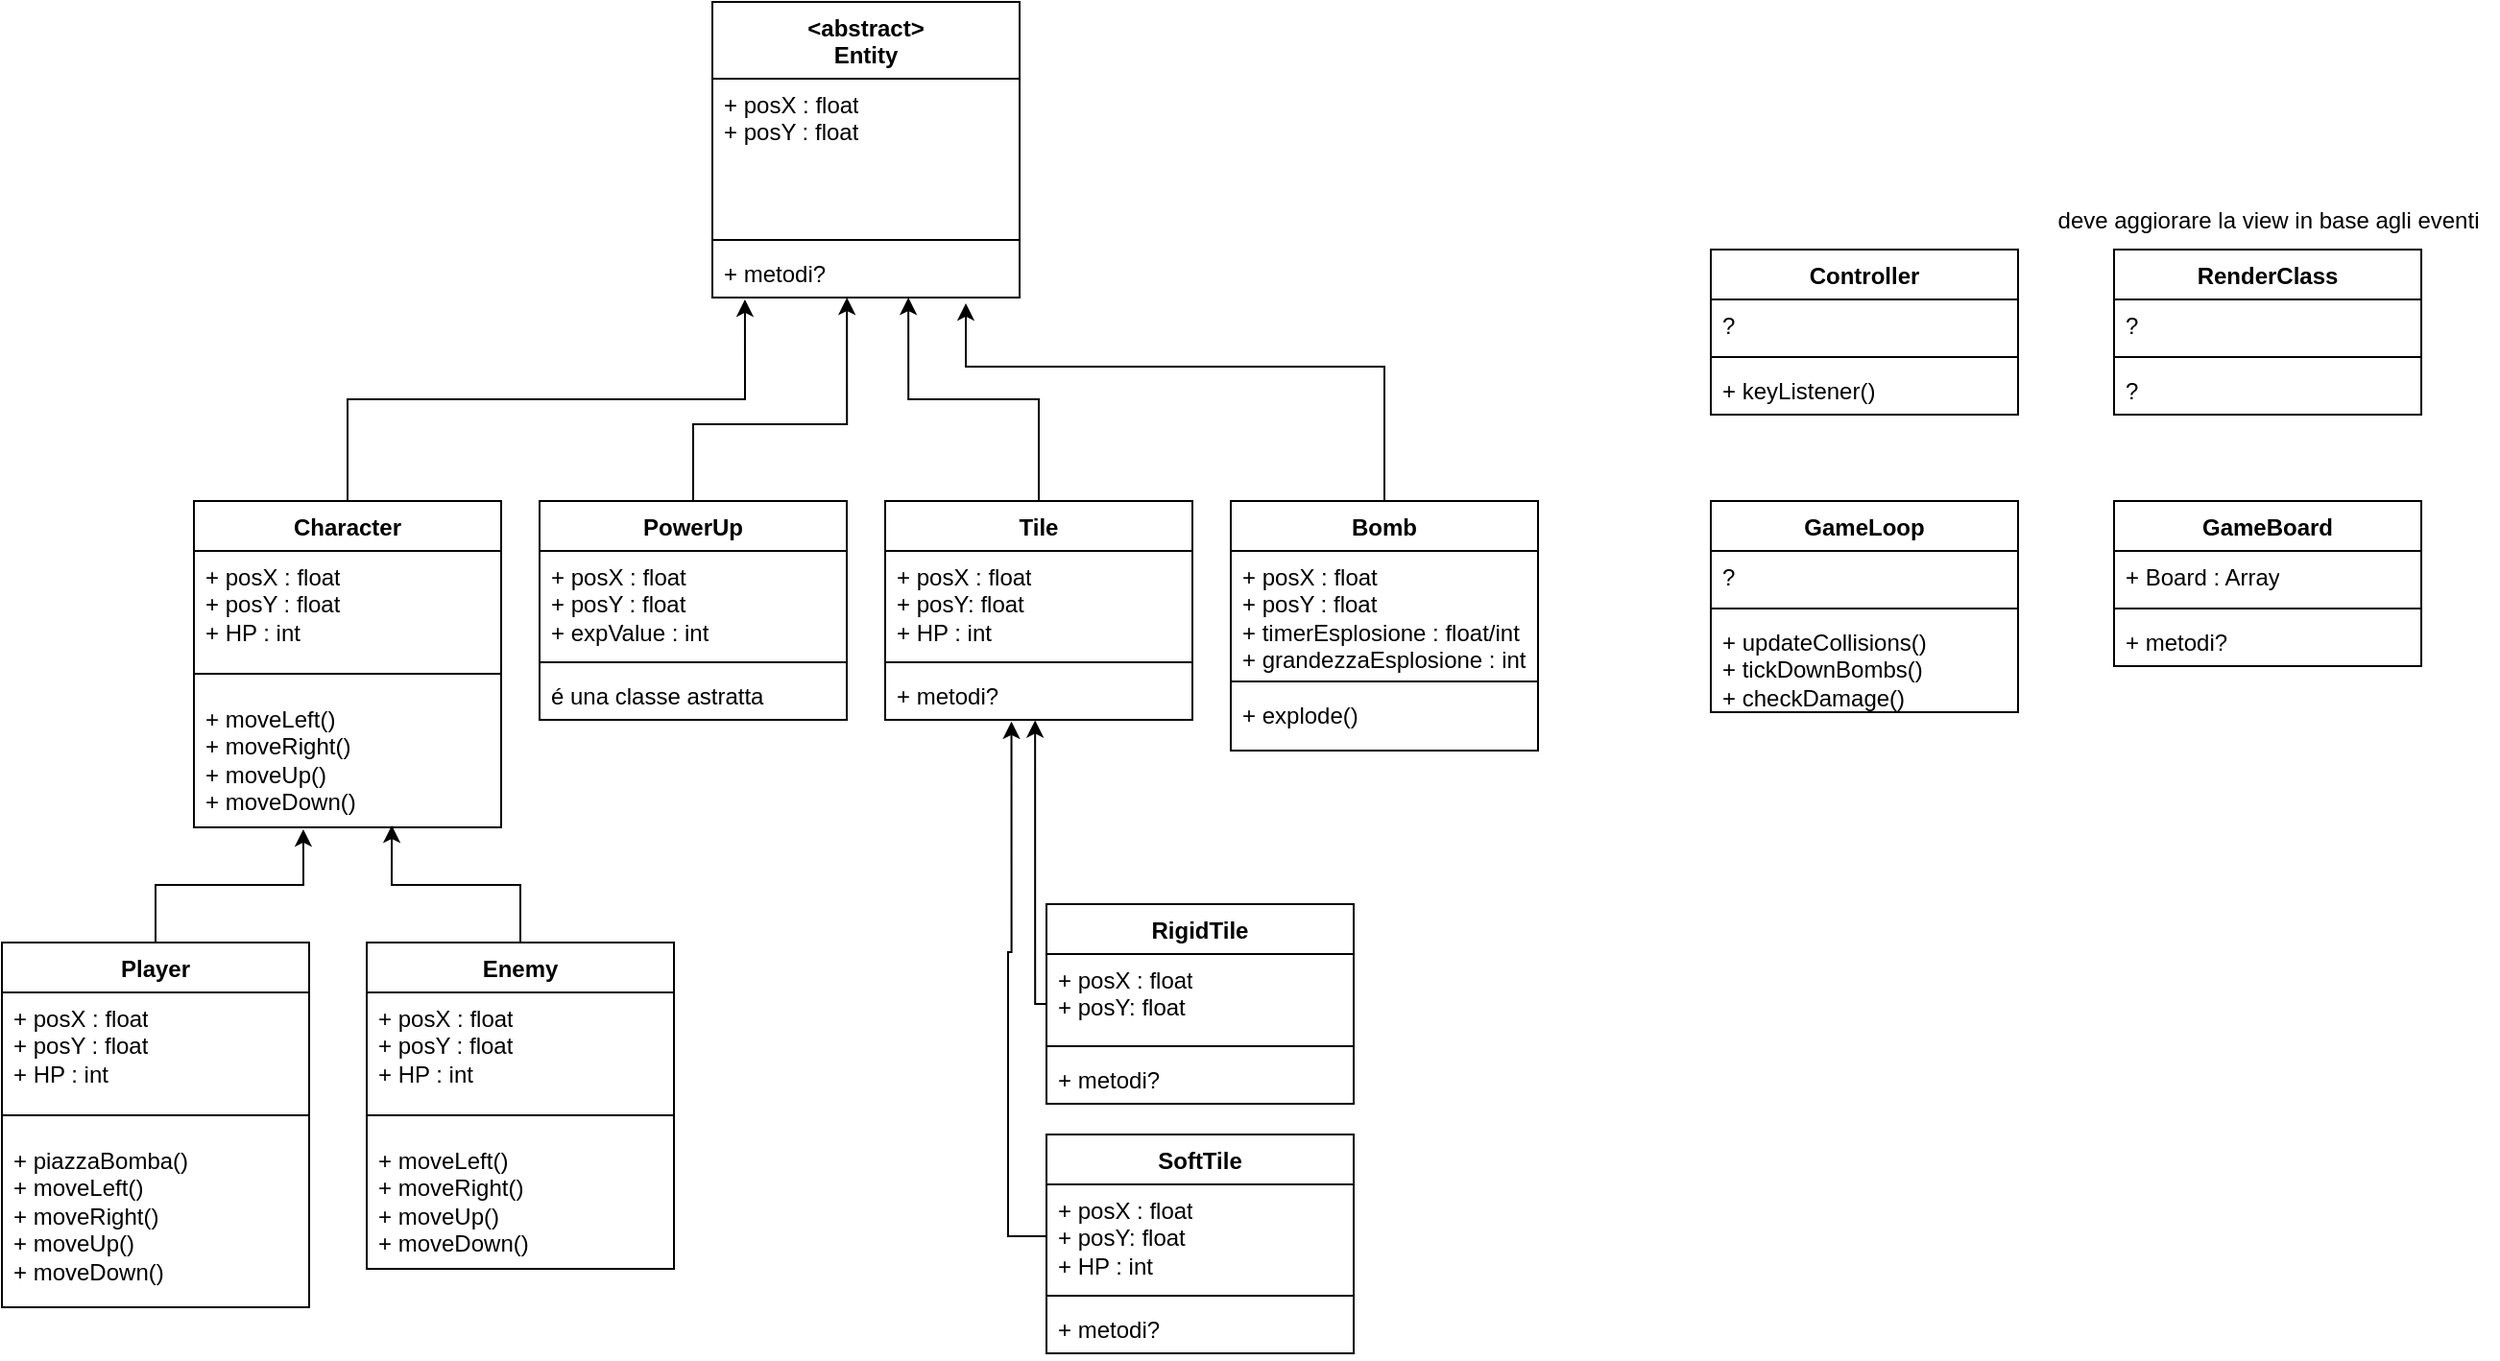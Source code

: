 <mxfile version="21.1.2" type="google">
  <diagram id="C5RBs43oDa-KdzZeNtuy" name="Page-1">
    <mxGraphModel grid="1" page="1" gridSize="10" guides="1" tooltips="1" connect="1" arrows="1" fold="1" pageScale="1" pageWidth="827" pageHeight="1169" math="0" shadow="0">
      <root>
        <mxCell id="WIyWlLk6GJQsqaUBKTNV-0" />
        <mxCell id="WIyWlLk6GJQsqaUBKTNV-1" parent="WIyWlLk6GJQsqaUBKTNV-0" />
        <mxCell id="6UNbvvUsNdTvcG0QLBmH-8" value="GameBoard" style="swimlane;fontStyle=1;align=center;verticalAlign=top;childLayout=stackLayout;horizontal=1;startSize=26;horizontalStack=0;resizeParent=1;resizeParentMax=0;resizeLast=0;collapsible=1;marginBottom=0;whiteSpace=wrap;html=1;rounded=0;" vertex="1" parent="WIyWlLk6GJQsqaUBKTNV-1">
          <mxGeometry x="810" y="630" width="160" height="86" as="geometry" />
        </mxCell>
        <mxCell id="6UNbvvUsNdTvcG0QLBmH-9" value="+ Board : Array" style="text;strokeColor=none;fillColor=none;align=left;verticalAlign=top;spacingLeft=4;spacingRight=4;overflow=hidden;rotatable=0;points=[[0,0.5],[1,0.5]];portConstraint=eastwest;whiteSpace=wrap;html=1;rounded=0;" vertex="1" parent="6UNbvvUsNdTvcG0QLBmH-8">
          <mxGeometry y="26" width="160" height="26" as="geometry" />
        </mxCell>
        <mxCell id="6UNbvvUsNdTvcG0QLBmH-10" value="" style="line;strokeWidth=1;fillColor=none;align=left;verticalAlign=middle;spacingTop=-1;spacingLeft=3;spacingRight=3;rotatable=0;labelPosition=right;points=[];portConstraint=eastwest;strokeColor=inherit;rounded=0;" vertex="1" parent="6UNbvvUsNdTvcG0QLBmH-8">
          <mxGeometry y="52" width="160" height="8" as="geometry" />
        </mxCell>
        <mxCell id="6UNbvvUsNdTvcG0QLBmH-11" value="+ metodi?" style="text;strokeColor=none;fillColor=none;align=left;verticalAlign=top;spacingLeft=4;spacingRight=4;overflow=hidden;rotatable=0;points=[[0,0.5],[1,0.5]];portConstraint=eastwest;whiteSpace=wrap;html=1;rounded=0;" vertex="1" parent="6UNbvvUsNdTvcG0QLBmH-8">
          <mxGeometry y="60" width="160" height="26" as="geometry" />
        </mxCell>
        <mxCell id="6UNbvvUsNdTvcG0QLBmH-50" style="edgeStyle=orthogonalEdgeStyle;rounded=0;orthogonalLoop=1;jettySize=auto;html=1;exitX=0.5;exitY=0;exitDx=0;exitDy=0;entryX=0.825;entryY=1.115;entryDx=0;entryDy=0;entryPerimeter=0;" edge="1" parent="WIyWlLk6GJQsqaUBKTNV-1" source="6UNbvvUsNdTvcG0QLBmH-12" target="6UNbvvUsNdTvcG0QLBmH-40">
          <mxGeometry relative="1" as="geometry">
            <Array as="points">
              <mxPoint x="430" y="560" />
              <mxPoint x="212" y="560" />
            </Array>
          </mxGeometry>
        </mxCell>
        <mxCell id="6UNbvvUsNdTvcG0QLBmH-12" value="Bomb" style="swimlane;fontStyle=1;align=center;verticalAlign=top;childLayout=stackLayout;horizontal=1;startSize=26;horizontalStack=0;resizeParent=1;resizeParentMax=0;resizeLast=0;collapsible=1;marginBottom=0;whiteSpace=wrap;html=1;rounded=0;" vertex="1" parent="WIyWlLk6GJQsqaUBKTNV-1">
          <mxGeometry x="350" y="630" width="160" height="130" as="geometry" />
        </mxCell>
        <mxCell id="6UNbvvUsNdTvcG0QLBmH-13" value="+ posX : float&lt;br&gt;+ posY : float&lt;br&gt;+ timerEsplosione : float/int&lt;br&gt;+ grandezzaEsplosione : int&lt;br&gt;" style="text;strokeColor=none;fillColor=none;align=left;verticalAlign=top;spacingLeft=4;spacingRight=4;overflow=hidden;rotatable=0;points=[[0,0.5],[1,0.5]];portConstraint=eastwest;whiteSpace=wrap;html=1;rounded=0;" vertex="1" parent="6UNbvvUsNdTvcG0QLBmH-12">
          <mxGeometry y="26" width="160" height="64" as="geometry" />
        </mxCell>
        <mxCell id="6UNbvvUsNdTvcG0QLBmH-14" value="" style="line;strokeWidth=1;fillColor=none;align=left;verticalAlign=middle;spacingTop=-1;spacingLeft=3;spacingRight=3;rotatable=0;labelPosition=right;points=[];portConstraint=eastwest;strokeColor=inherit;rounded=0;" vertex="1" parent="6UNbvvUsNdTvcG0QLBmH-12">
          <mxGeometry y="90" width="160" height="8" as="geometry" />
        </mxCell>
        <mxCell id="6UNbvvUsNdTvcG0QLBmH-15" value="+ explode()" style="text;strokeColor=none;fillColor=none;align=left;verticalAlign=top;spacingLeft=4;spacingRight=4;overflow=hidden;rotatable=0;points=[[0,0.5],[1,0.5]];portConstraint=eastwest;whiteSpace=wrap;html=1;rounded=0;" vertex="1" parent="6UNbvvUsNdTvcG0QLBmH-12">
          <mxGeometry y="98" width="160" height="32" as="geometry" />
        </mxCell>
        <mxCell id="6UNbvvUsNdTvcG0QLBmH-48" style="edgeStyle=orthogonalEdgeStyle;rounded=0;orthogonalLoop=1;jettySize=auto;html=1;exitX=0.5;exitY=0;exitDx=0;exitDy=0;entryX=0.438;entryY=1;entryDx=0;entryDy=0;entryPerimeter=0;" edge="1" parent="WIyWlLk6GJQsqaUBKTNV-1" source="6UNbvvUsNdTvcG0QLBmH-16" target="6UNbvvUsNdTvcG0QLBmH-40">
          <mxGeometry relative="1" as="geometry">
            <Array as="points">
              <mxPoint x="70" y="590" />
              <mxPoint x="150" y="590" />
            </Array>
          </mxGeometry>
        </mxCell>
        <mxCell id="6UNbvvUsNdTvcG0QLBmH-16" value="PowerUp" style="swimlane;fontStyle=1;align=center;verticalAlign=top;childLayout=stackLayout;horizontal=1;startSize=26;horizontalStack=0;resizeParent=1;resizeParentMax=0;resizeLast=0;collapsible=1;marginBottom=0;whiteSpace=wrap;html=1;rounded=0;" vertex="1" parent="WIyWlLk6GJQsqaUBKTNV-1">
          <mxGeometry x="-10" y="630" width="160" height="114" as="geometry" />
        </mxCell>
        <mxCell id="6UNbvvUsNdTvcG0QLBmH-17" value="+ posX : float&lt;br&gt;+ posY : float&lt;br&gt;+ expValue : int" style="text;strokeColor=none;fillColor=none;align=left;verticalAlign=top;spacingLeft=4;spacingRight=4;overflow=hidden;rotatable=0;points=[[0,0.5],[1,0.5]];portConstraint=eastwest;whiteSpace=wrap;html=1;rounded=0;" vertex="1" parent="6UNbvvUsNdTvcG0QLBmH-16">
          <mxGeometry y="26" width="160" height="54" as="geometry" />
        </mxCell>
        <mxCell id="6UNbvvUsNdTvcG0QLBmH-18" value="" style="line;strokeWidth=1;fillColor=none;align=left;verticalAlign=middle;spacingTop=-1;spacingLeft=3;spacingRight=3;rotatable=0;labelPosition=right;points=[];portConstraint=eastwest;strokeColor=inherit;rounded=0;" vertex="1" parent="6UNbvvUsNdTvcG0QLBmH-16">
          <mxGeometry y="80" width="160" height="8" as="geometry" />
        </mxCell>
        <mxCell id="6UNbvvUsNdTvcG0QLBmH-19" value="é una classe astratta&lt;br&gt;" style="text;strokeColor=none;fillColor=none;align=left;verticalAlign=top;spacingLeft=4;spacingRight=4;overflow=hidden;rotatable=0;points=[[0,0.5],[1,0.5]];portConstraint=eastwest;whiteSpace=wrap;html=1;rounded=0;" vertex="1" parent="6UNbvvUsNdTvcG0QLBmH-16">
          <mxGeometry y="88" width="160" height="26" as="geometry" />
        </mxCell>
        <mxCell id="6UNbvvUsNdTvcG0QLBmH-47" style="edgeStyle=orthogonalEdgeStyle;rounded=0;orthogonalLoop=1;jettySize=auto;html=1;exitX=0.5;exitY=0;exitDx=0;exitDy=0;entryX=0.106;entryY=1.038;entryDx=0;entryDy=0;entryPerimeter=0;" edge="1" parent="WIyWlLk6GJQsqaUBKTNV-1" source="6UNbvvUsNdTvcG0QLBmH-20" target="6UNbvvUsNdTvcG0QLBmH-40">
          <mxGeometry relative="1" as="geometry" />
        </mxCell>
        <mxCell id="6UNbvvUsNdTvcG0QLBmH-20" value="Character" style="swimlane;fontStyle=1;align=center;verticalAlign=top;childLayout=stackLayout;horizontal=1;startSize=26;horizontalStack=0;resizeParent=1;resizeParentMax=0;resizeLast=0;collapsible=1;marginBottom=0;whiteSpace=wrap;html=1;rounded=0;" vertex="1" parent="WIyWlLk6GJQsqaUBKTNV-1">
          <mxGeometry x="-190" y="630" width="160" height="170" as="geometry" />
        </mxCell>
        <mxCell id="6UNbvvUsNdTvcG0QLBmH-21" value="+ posX : float&lt;br&gt;+ posY : float&lt;br&gt;+ HP : int" style="text;strokeColor=none;fillColor=none;align=left;verticalAlign=top;spacingLeft=4;spacingRight=4;overflow=hidden;rotatable=0;points=[[0,0.5],[1,0.5]];portConstraint=eastwest;whiteSpace=wrap;html=1;rounded=0;" vertex="1" parent="6UNbvvUsNdTvcG0QLBmH-20">
          <mxGeometry y="26" width="160" height="54" as="geometry" />
        </mxCell>
        <mxCell id="6UNbvvUsNdTvcG0QLBmH-22" value="" style="line;strokeWidth=1;fillColor=none;align=left;verticalAlign=middle;spacingTop=-1;spacingLeft=3;spacingRight=3;rotatable=0;labelPosition=right;points=[];portConstraint=eastwest;strokeColor=inherit;rounded=0;" vertex="1" parent="6UNbvvUsNdTvcG0QLBmH-20">
          <mxGeometry y="80" width="160" height="20" as="geometry" />
        </mxCell>
        <mxCell id="6UNbvvUsNdTvcG0QLBmH-23" value="+ moveLeft()&lt;br&gt;+ moveRight()&lt;br&gt;+ moveUp()&lt;br&gt;+ moveDown()" style="text;strokeColor=none;fillColor=none;align=left;verticalAlign=top;spacingLeft=4;spacingRight=4;overflow=hidden;rotatable=0;points=[[0,0.5],[1,0.5]];portConstraint=eastwest;whiteSpace=wrap;html=1;rounded=0;" vertex="1" parent="6UNbvvUsNdTvcG0QLBmH-20">
          <mxGeometry y="100" width="160" height="70" as="geometry" />
        </mxCell>
        <mxCell id="6UNbvvUsNdTvcG0QLBmH-24" value="RenderClass" style="swimlane;fontStyle=1;align=center;verticalAlign=top;childLayout=stackLayout;horizontal=1;startSize=26;horizontalStack=0;resizeParent=1;resizeParentMax=0;resizeLast=0;collapsible=1;marginBottom=0;whiteSpace=wrap;html=1;rounded=0;" vertex="1" parent="WIyWlLk6GJQsqaUBKTNV-1">
          <mxGeometry x="810" y="499" width="160" height="86" as="geometry" />
        </mxCell>
        <mxCell id="6UNbvvUsNdTvcG0QLBmH-25" value="?" style="text;strokeColor=none;fillColor=none;align=left;verticalAlign=top;spacingLeft=4;spacingRight=4;overflow=hidden;rotatable=0;points=[[0,0.5],[1,0.5]];portConstraint=eastwest;whiteSpace=wrap;html=1;rounded=0;" vertex="1" parent="6UNbvvUsNdTvcG0QLBmH-24">
          <mxGeometry y="26" width="160" height="26" as="geometry" />
        </mxCell>
        <mxCell id="6UNbvvUsNdTvcG0QLBmH-26" value="" style="line;strokeWidth=1;fillColor=none;align=left;verticalAlign=middle;spacingTop=-1;spacingLeft=3;spacingRight=3;rotatable=0;labelPosition=right;points=[];portConstraint=eastwest;strokeColor=inherit;rounded=0;" vertex="1" parent="6UNbvvUsNdTvcG0QLBmH-24">
          <mxGeometry y="52" width="160" height="8" as="geometry" />
        </mxCell>
        <mxCell id="6UNbvvUsNdTvcG0QLBmH-27" value="?" style="text;strokeColor=none;fillColor=none;align=left;verticalAlign=top;spacingLeft=4;spacingRight=4;overflow=hidden;rotatable=0;points=[[0,0.5],[1,0.5]];portConstraint=eastwest;whiteSpace=wrap;html=1;rounded=0;" vertex="1" parent="6UNbvvUsNdTvcG0QLBmH-24">
          <mxGeometry y="60" width="160" height="26" as="geometry" />
        </mxCell>
        <mxCell id="6UNbvvUsNdTvcG0QLBmH-28" value="deve aggiorare la view in base agli eventi" style="text;html=1;align=center;verticalAlign=middle;resizable=0;points=[];autosize=1;strokeColor=none;fillColor=none;rounded=0;" vertex="1" parent="WIyWlLk6GJQsqaUBKTNV-1">
          <mxGeometry x="770" y="469" width="240" height="30" as="geometry" />
        </mxCell>
        <mxCell id="6UNbvvUsNdTvcG0QLBmH-29" value="Controller" style="swimlane;fontStyle=1;align=center;verticalAlign=top;childLayout=stackLayout;horizontal=1;startSize=26;horizontalStack=0;resizeParent=1;resizeParentMax=0;resizeLast=0;collapsible=1;marginBottom=0;whiteSpace=wrap;html=1;rounded=0;" vertex="1" parent="WIyWlLk6GJQsqaUBKTNV-1">
          <mxGeometry x="600" y="499" width="160" height="86" as="geometry" />
        </mxCell>
        <mxCell id="6UNbvvUsNdTvcG0QLBmH-30" value="?" style="text;strokeColor=none;fillColor=none;align=left;verticalAlign=top;spacingLeft=4;spacingRight=4;overflow=hidden;rotatable=0;points=[[0,0.5],[1,0.5]];portConstraint=eastwest;whiteSpace=wrap;html=1;rounded=0;" vertex="1" parent="6UNbvvUsNdTvcG0QLBmH-29">
          <mxGeometry y="26" width="160" height="26" as="geometry" />
        </mxCell>
        <mxCell id="6UNbvvUsNdTvcG0QLBmH-31" value="" style="line;strokeWidth=1;fillColor=none;align=left;verticalAlign=middle;spacingTop=-1;spacingLeft=3;spacingRight=3;rotatable=0;labelPosition=right;points=[];portConstraint=eastwest;strokeColor=inherit;rounded=0;" vertex="1" parent="6UNbvvUsNdTvcG0QLBmH-29">
          <mxGeometry y="52" width="160" height="8" as="geometry" />
        </mxCell>
        <mxCell id="6UNbvvUsNdTvcG0QLBmH-32" value="+ keyListener()" style="text;strokeColor=none;fillColor=none;align=left;verticalAlign=top;spacingLeft=4;spacingRight=4;overflow=hidden;rotatable=0;points=[[0,0.5],[1,0.5]];portConstraint=eastwest;whiteSpace=wrap;html=1;rounded=0;" vertex="1" parent="6UNbvvUsNdTvcG0QLBmH-29">
          <mxGeometry y="60" width="160" height="26" as="geometry" />
        </mxCell>
        <mxCell id="6UNbvvUsNdTvcG0QLBmH-33" value="GameLoop" style="swimlane;fontStyle=1;align=center;verticalAlign=top;childLayout=stackLayout;horizontal=1;startSize=26;horizontalStack=0;resizeParent=1;resizeParentMax=0;resizeLast=0;collapsible=1;marginBottom=0;whiteSpace=wrap;html=1;rounded=0;" vertex="1" parent="WIyWlLk6GJQsqaUBKTNV-1">
          <mxGeometry x="600" y="630" width="160" height="110" as="geometry" />
        </mxCell>
        <mxCell id="6UNbvvUsNdTvcG0QLBmH-34" value="?" style="text;strokeColor=none;fillColor=none;align=left;verticalAlign=top;spacingLeft=4;spacingRight=4;overflow=hidden;rotatable=0;points=[[0,0.5],[1,0.5]];portConstraint=eastwest;whiteSpace=wrap;html=1;rounded=0;" vertex="1" parent="6UNbvvUsNdTvcG0QLBmH-33">
          <mxGeometry y="26" width="160" height="26" as="geometry" />
        </mxCell>
        <mxCell id="6UNbvvUsNdTvcG0QLBmH-35" value="" style="line;strokeWidth=1;fillColor=none;align=left;verticalAlign=middle;spacingTop=-1;spacingLeft=3;spacingRight=3;rotatable=0;labelPosition=right;points=[];portConstraint=eastwest;strokeColor=inherit;rounded=0;" vertex="1" parent="6UNbvvUsNdTvcG0QLBmH-33">
          <mxGeometry y="52" width="160" height="8" as="geometry" />
        </mxCell>
        <mxCell id="6UNbvvUsNdTvcG0QLBmH-36" value="+ updateCollisions()&lt;br&gt;+ tickDownBombs()&lt;br&gt;+ checkDamage()" style="text;strokeColor=none;fillColor=none;align=left;verticalAlign=top;spacingLeft=4;spacingRight=4;overflow=hidden;rotatable=0;points=[[0,0.5],[1,0.5]];portConstraint=eastwest;whiteSpace=wrap;html=1;rounded=0;" vertex="1" parent="6UNbvvUsNdTvcG0QLBmH-33">
          <mxGeometry y="60" width="160" height="50" as="geometry" />
        </mxCell>
        <mxCell id="6UNbvvUsNdTvcG0QLBmH-37" value="&amp;lt;abstract&amp;gt;&lt;br&gt;Entity" style="swimlane;fontStyle=1;align=center;verticalAlign=top;childLayout=stackLayout;horizontal=1;startSize=40;horizontalStack=0;resizeParent=1;resizeParentMax=0;resizeLast=0;collapsible=1;marginBottom=0;whiteSpace=wrap;html=1;rounded=0;" vertex="1" parent="WIyWlLk6GJQsqaUBKTNV-1">
          <mxGeometry x="80" y="370" width="160" height="154" as="geometry" />
        </mxCell>
        <mxCell id="6UNbvvUsNdTvcG0QLBmH-38" value="+ posX : float&lt;br&gt;+ posY : float" style="text;strokeColor=none;fillColor=none;align=left;verticalAlign=top;spacingLeft=4;spacingRight=4;overflow=hidden;rotatable=0;points=[[0,0.5],[1,0.5]];portConstraint=eastwest;whiteSpace=wrap;html=1;rounded=0;" vertex="1" parent="6UNbvvUsNdTvcG0QLBmH-37">
          <mxGeometry y="40" width="160" height="80" as="geometry" />
        </mxCell>
        <mxCell id="6UNbvvUsNdTvcG0QLBmH-39" value="" style="line;strokeWidth=1;fillColor=none;align=left;verticalAlign=middle;spacingTop=-1;spacingLeft=3;spacingRight=3;rotatable=0;labelPosition=right;points=[];portConstraint=eastwest;strokeColor=inherit;rounded=0;" vertex="1" parent="6UNbvvUsNdTvcG0QLBmH-37">
          <mxGeometry y="120" width="160" height="8" as="geometry" />
        </mxCell>
        <mxCell id="6UNbvvUsNdTvcG0QLBmH-40" value="+ metodi?" style="text;strokeColor=none;fillColor=none;align=left;verticalAlign=top;spacingLeft=4;spacingRight=4;overflow=hidden;rotatable=0;points=[[0,0.5],[1,0.5]];portConstraint=eastwest;whiteSpace=wrap;html=1;rounded=0;" vertex="1" parent="6UNbvvUsNdTvcG0QLBmH-37">
          <mxGeometry y="128" width="160" height="26" as="geometry" />
        </mxCell>
        <mxCell id="6UNbvvUsNdTvcG0QLBmH-49" style="edgeStyle=orthogonalEdgeStyle;rounded=0;orthogonalLoop=1;jettySize=auto;html=1;exitX=0.5;exitY=0;exitDx=0;exitDy=0;entryX=0.638;entryY=1;entryDx=0;entryDy=0;entryPerimeter=0;" edge="1" parent="WIyWlLk6GJQsqaUBKTNV-1" source="6UNbvvUsNdTvcG0QLBmH-41" target="6UNbvvUsNdTvcG0QLBmH-40">
          <mxGeometry relative="1" as="geometry" />
        </mxCell>
        <mxCell id="6UNbvvUsNdTvcG0QLBmH-41" value="Tile" style="swimlane;fontStyle=1;align=center;verticalAlign=top;childLayout=stackLayout;horizontal=1;startSize=26;horizontalStack=0;resizeParent=1;resizeParentMax=0;resizeLast=0;collapsible=1;marginBottom=0;whiteSpace=wrap;html=1;rounded=0;" vertex="1" parent="WIyWlLk6GJQsqaUBKTNV-1">
          <mxGeometry x="170" y="630" width="160" height="114" as="geometry" />
        </mxCell>
        <mxCell id="6UNbvvUsNdTvcG0QLBmH-42" value="+ posX : float&lt;br&gt;+ posY: float&lt;br&gt;+ HP : int" style="text;strokeColor=none;fillColor=none;align=left;verticalAlign=top;spacingLeft=4;spacingRight=4;overflow=hidden;rotatable=0;points=[[0,0.5],[1,0.5]];portConstraint=eastwest;whiteSpace=wrap;html=1;rounded=0;" vertex="1" parent="6UNbvvUsNdTvcG0QLBmH-41">
          <mxGeometry y="26" width="160" height="54" as="geometry" />
        </mxCell>
        <mxCell id="6UNbvvUsNdTvcG0QLBmH-43" value="" style="line;strokeWidth=1;fillColor=none;align=left;verticalAlign=middle;spacingTop=-1;spacingLeft=3;spacingRight=3;rotatable=0;labelPosition=right;points=[];portConstraint=eastwest;strokeColor=inherit;rounded=0;" vertex="1" parent="6UNbvvUsNdTvcG0QLBmH-41">
          <mxGeometry y="80" width="160" height="8" as="geometry" />
        </mxCell>
        <mxCell id="6UNbvvUsNdTvcG0QLBmH-44" value="+ metodi?" style="text;strokeColor=none;fillColor=none;align=left;verticalAlign=top;spacingLeft=4;spacingRight=4;overflow=hidden;rotatable=0;points=[[0,0.5],[1,0.5]];portConstraint=eastwest;whiteSpace=wrap;html=1;rounded=0;" vertex="1" parent="6UNbvvUsNdTvcG0QLBmH-41">
          <mxGeometry y="88" width="160" height="26" as="geometry" />
        </mxCell>
        <mxCell id="6UNbvvUsNdTvcG0QLBmH-59" style="edgeStyle=orthogonalEdgeStyle;rounded=0;orthogonalLoop=1;jettySize=auto;html=1;exitX=0.5;exitY=0;exitDx=0;exitDy=0;entryX=0.356;entryY=1.014;entryDx=0;entryDy=0;entryPerimeter=0;" edge="1" parent="WIyWlLk6GJQsqaUBKTNV-1" source="6UNbvvUsNdTvcG0QLBmH-51" target="6UNbvvUsNdTvcG0QLBmH-23">
          <mxGeometry relative="1" as="geometry" />
        </mxCell>
        <mxCell id="6UNbvvUsNdTvcG0QLBmH-51" value="Player" style="swimlane;fontStyle=1;align=center;verticalAlign=top;childLayout=stackLayout;horizontal=1;startSize=26;horizontalStack=0;resizeParent=1;resizeParentMax=0;resizeLast=0;collapsible=1;marginBottom=0;whiteSpace=wrap;html=1;rounded=0;" vertex="1" parent="WIyWlLk6GJQsqaUBKTNV-1">
          <mxGeometry x="-290" y="860" width="160" height="190" as="geometry" />
        </mxCell>
        <mxCell id="6UNbvvUsNdTvcG0QLBmH-52" value="+ posX : float&lt;br&gt;+ posY : float&lt;br&gt;+ HP : int" style="text;strokeColor=none;fillColor=none;align=left;verticalAlign=top;spacingLeft=4;spacingRight=4;overflow=hidden;rotatable=0;points=[[0,0.5],[1,0.5]];portConstraint=eastwest;whiteSpace=wrap;html=1;rounded=0;" vertex="1" parent="6UNbvvUsNdTvcG0QLBmH-51">
          <mxGeometry y="26" width="160" height="54" as="geometry" />
        </mxCell>
        <mxCell id="6UNbvvUsNdTvcG0QLBmH-53" value="" style="line;strokeWidth=1;fillColor=none;align=left;verticalAlign=middle;spacingTop=-1;spacingLeft=3;spacingRight=3;rotatable=0;labelPosition=right;points=[];portConstraint=eastwest;strokeColor=inherit;rounded=0;" vertex="1" parent="6UNbvvUsNdTvcG0QLBmH-51">
          <mxGeometry y="80" width="160" height="20" as="geometry" />
        </mxCell>
        <mxCell id="6UNbvvUsNdTvcG0QLBmH-54" value="+ piazzaBomba()&lt;br&gt;+ moveLeft()&lt;br&gt;+ moveRight()&lt;br&gt;+ moveUp()&lt;br&gt;+ moveDown()" style="text;strokeColor=none;fillColor=none;align=left;verticalAlign=top;spacingLeft=4;spacingRight=4;overflow=hidden;rotatable=0;points=[[0,0.5],[1,0.5]];portConstraint=eastwest;whiteSpace=wrap;html=1;rounded=0;" vertex="1" parent="6UNbvvUsNdTvcG0QLBmH-51">
          <mxGeometry y="100" width="160" height="90" as="geometry" />
        </mxCell>
        <mxCell id="6UNbvvUsNdTvcG0QLBmH-60" style="edgeStyle=orthogonalEdgeStyle;rounded=0;orthogonalLoop=1;jettySize=auto;html=1;exitX=0.5;exitY=0;exitDx=0;exitDy=0;entryX=0.644;entryY=0.986;entryDx=0;entryDy=0;entryPerimeter=0;" edge="1" parent="WIyWlLk6GJQsqaUBKTNV-1" source="6UNbvvUsNdTvcG0QLBmH-55" target="6UNbvvUsNdTvcG0QLBmH-23">
          <mxGeometry relative="1" as="geometry" />
        </mxCell>
        <mxCell id="6UNbvvUsNdTvcG0QLBmH-55" value="Enemy" style="swimlane;fontStyle=1;align=center;verticalAlign=top;childLayout=stackLayout;horizontal=1;startSize=26;horizontalStack=0;resizeParent=1;resizeParentMax=0;resizeLast=0;collapsible=1;marginBottom=0;whiteSpace=wrap;html=1;rounded=0;" vertex="1" parent="WIyWlLk6GJQsqaUBKTNV-1">
          <mxGeometry x="-100" y="860" width="160" height="170" as="geometry" />
        </mxCell>
        <mxCell id="6UNbvvUsNdTvcG0QLBmH-56" value="+ posX : float&lt;br&gt;+ posY : float&lt;br&gt;+ HP : int" style="text;strokeColor=none;fillColor=none;align=left;verticalAlign=top;spacingLeft=4;spacingRight=4;overflow=hidden;rotatable=0;points=[[0,0.5],[1,0.5]];portConstraint=eastwest;whiteSpace=wrap;html=1;rounded=0;" vertex="1" parent="6UNbvvUsNdTvcG0QLBmH-55">
          <mxGeometry y="26" width="160" height="54" as="geometry" />
        </mxCell>
        <mxCell id="6UNbvvUsNdTvcG0QLBmH-57" value="" style="line;strokeWidth=1;fillColor=none;align=left;verticalAlign=middle;spacingTop=-1;spacingLeft=3;spacingRight=3;rotatable=0;labelPosition=right;points=[];portConstraint=eastwest;strokeColor=inherit;rounded=0;" vertex="1" parent="6UNbvvUsNdTvcG0QLBmH-55">
          <mxGeometry y="80" width="160" height="20" as="geometry" />
        </mxCell>
        <mxCell id="6UNbvvUsNdTvcG0QLBmH-58" value="+ moveLeft()&lt;br&gt;+ moveRight()&lt;br&gt;+ moveUp()&lt;br&gt;+ moveDown()" style="text;strokeColor=none;fillColor=none;align=left;verticalAlign=top;spacingLeft=4;spacingRight=4;overflow=hidden;rotatable=0;points=[[0,0.5],[1,0.5]];portConstraint=eastwest;whiteSpace=wrap;html=1;rounded=0;" vertex="1" parent="6UNbvvUsNdTvcG0QLBmH-55">
          <mxGeometry y="100" width="160" height="70" as="geometry" />
        </mxCell>
        <mxCell id="6UNbvvUsNdTvcG0QLBmH-68" style="edgeStyle=orthogonalEdgeStyle;orthogonalLoop=1;jettySize=auto;html=1;exitX=0;exitY=0.5;exitDx=0;exitDy=0;entryX=0.488;entryY=1.008;entryDx=0;entryDy=0;entryPerimeter=0;rounded=0;" edge="1" parent="WIyWlLk6GJQsqaUBKTNV-1" source="6UNbvvUsNdTvcG0QLBmH-61" target="6UNbvvUsNdTvcG0QLBmH-44">
          <mxGeometry relative="1" as="geometry">
            <Array as="points">
              <mxPoint x="248" y="892" />
            </Array>
          </mxGeometry>
        </mxCell>
        <mxCell id="6UNbvvUsNdTvcG0QLBmH-61" value="RigidTile" style="swimlane;fontStyle=1;align=center;verticalAlign=top;childLayout=stackLayout;horizontal=1;startSize=26;horizontalStack=0;resizeParent=1;resizeParentMax=0;resizeLast=0;collapsible=1;marginBottom=0;whiteSpace=wrap;html=1;rounded=0;" vertex="1" parent="WIyWlLk6GJQsqaUBKTNV-1">
          <mxGeometry x="254" y="840" width="160" height="104" as="geometry" />
        </mxCell>
        <mxCell id="6UNbvvUsNdTvcG0QLBmH-62" value="+ posX : float&lt;br&gt;+ posY: float&lt;br&gt;" style="text;strokeColor=none;fillColor=none;align=left;verticalAlign=top;spacingLeft=4;spacingRight=4;overflow=hidden;rotatable=0;points=[[0,0.5],[1,0.5]];portConstraint=eastwest;whiteSpace=wrap;html=1;rounded=0;" vertex="1" parent="6UNbvvUsNdTvcG0QLBmH-61">
          <mxGeometry y="26" width="160" height="44" as="geometry" />
        </mxCell>
        <mxCell id="6UNbvvUsNdTvcG0QLBmH-63" value="" style="line;strokeWidth=1;fillColor=none;align=left;verticalAlign=middle;spacingTop=-1;spacingLeft=3;spacingRight=3;rotatable=0;labelPosition=right;points=[];portConstraint=eastwest;strokeColor=inherit;rounded=0;" vertex="1" parent="6UNbvvUsNdTvcG0QLBmH-61">
          <mxGeometry y="70" width="160" height="8" as="geometry" />
        </mxCell>
        <mxCell id="6UNbvvUsNdTvcG0QLBmH-64" value="+ metodi?" style="text;strokeColor=none;fillColor=none;align=left;verticalAlign=top;spacingLeft=4;spacingRight=4;overflow=hidden;rotatable=0;points=[[0,0.5],[1,0.5]];portConstraint=eastwest;whiteSpace=wrap;html=1;rounded=0;" vertex="1" parent="6UNbvvUsNdTvcG0QLBmH-61">
          <mxGeometry y="78" width="160" height="26" as="geometry" />
        </mxCell>
        <mxCell id="6UNbvvUsNdTvcG0QLBmH-69" value="SoftTile" style="swimlane;fontStyle=1;align=center;verticalAlign=top;childLayout=stackLayout;horizontal=1;startSize=26;horizontalStack=0;resizeParent=1;resizeParentMax=0;resizeLast=0;collapsible=1;marginBottom=0;whiteSpace=wrap;html=1;rounded=0;" vertex="1" parent="WIyWlLk6GJQsqaUBKTNV-1">
          <mxGeometry x="254" y="960" width="160" height="114" as="geometry" />
        </mxCell>
        <mxCell id="6UNbvvUsNdTvcG0QLBmH-70" value="+ posX : float&lt;br&gt;+ posY: float&lt;br&gt;+ HP : int" style="text;strokeColor=none;fillColor=none;align=left;verticalAlign=top;spacingLeft=4;spacingRight=4;overflow=hidden;rotatable=0;points=[[0,0.5],[1,0.5]];portConstraint=eastwest;whiteSpace=wrap;html=1;rounded=0;" vertex="1" parent="6UNbvvUsNdTvcG0QLBmH-69">
          <mxGeometry y="26" width="160" height="54" as="geometry" />
        </mxCell>
        <mxCell id="6UNbvvUsNdTvcG0QLBmH-71" value="" style="line;strokeWidth=1;fillColor=none;align=left;verticalAlign=middle;spacingTop=-1;spacingLeft=3;spacingRight=3;rotatable=0;labelPosition=right;points=[];portConstraint=eastwest;strokeColor=inherit;rounded=0;" vertex="1" parent="6UNbvvUsNdTvcG0QLBmH-69">
          <mxGeometry y="80" width="160" height="8" as="geometry" />
        </mxCell>
        <mxCell id="6UNbvvUsNdTvcG0QLBmH-72" value="+ metodi?" style="text;strokeColor=none;fillColor=none;align=left;verticalAlign=top;spacingLeft=4;spacingRight=4;overflow=hidden;rotatable=0;points=[[0,0.5],[1,0.5]];portConstraint=eastwest;whiteSpace=wrap;html=1;rounded=0;" vertex="1" parent="6UNbvvUsNdTvcG0QLBmH-69">
          <mxGeometry y="88" width="160" height="26" as="geometry" />
        </mxCell>
        <mxCell id="6UNbvvUsNdTvcG0QLBmH-77" style="edgeStyle=orthogonalEdgeStyle;orthogonalLoop=1;jettySize=auto;html=1;exitX=0;exitY=0.5;exitDx=0;exitDy=0;rounded=0;entryX=0.411;entryY=1.034;entryDx=0;entryDy=0;entryPerimeter=0;" edge="1" parent="WIyWlLk6GJQsqaUBKTNV-1" source="6UNbvvUsNdTvcG0QLBmH-70" target="6UNbvvUsNdTvcG0QLBmH-44">
          <mxGeometry relative="1" as="geometry">
            <mxPoint x="230" y="780" as="targetPoint" />
          </mxGeometry>
        </mxCell>
      </root>
    </mxGraphModel>
  </diagram>
</mxfile>
